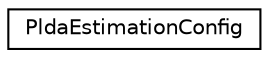 digraph "Graphical Class Hierarchy"
{
  edge [fontname="Helvetica",fontsize="10",labelfontname="Helvetica",labelfontsize="10"];
  node [fontname="Helvetica",fontsize="10",shape=record];
  rankdir="LR";
  Node0 [label="PldaEstimationConfig",height=0.2,width=0.4,color="black", fillcolor="white", style="filled",URL="$structkaldi_1_1PldaEstimationConfig.html"];
}
